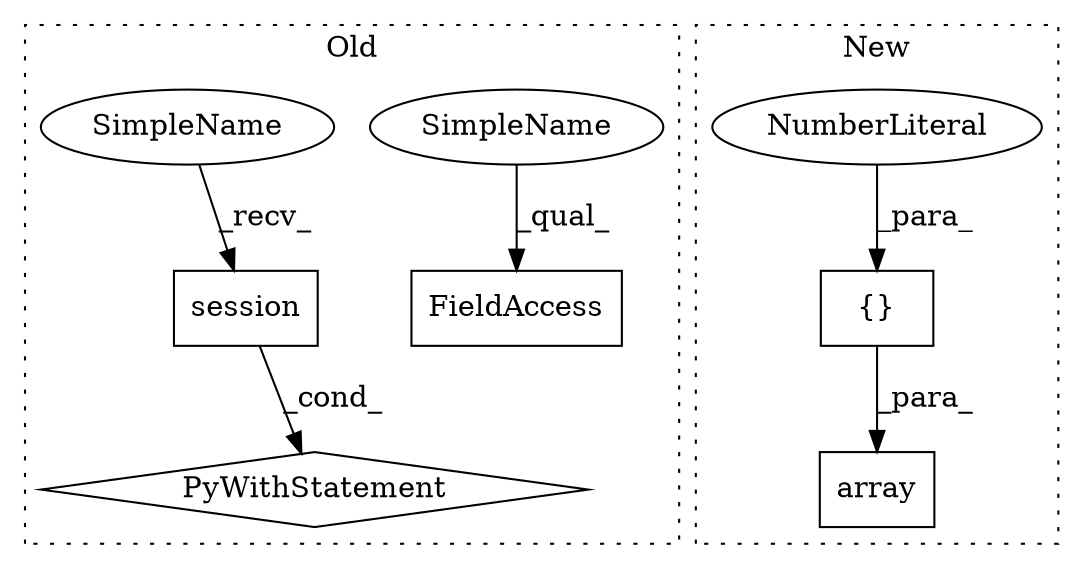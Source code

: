 digraph G {
subgraph cluster0 {
1 [label="session" a="32" s="1127" l="9" shape="box"];
4 [label="PyWithStatement" a="104" s="1112,1136" l="10,2" shape="diamond"];
6 [label="FieldAccess" a="22" s="984" l="10" shape="box"];
7 [label="SimpleName" a="42" s="984" l="4" shape="ellipse"];
8 [label="SimpleName" a="42" s="1122" l="4" shape="ellipse"];
label = "Old";
style="dotted";
}
subgraph cluster1 {
2 [label="{}" a="4" s="965,974" l="1,1" shape="box"];
3 [label="array" a="32" s="948,975" l="6,1" shape="box"];
5 [label="NumberLiteral" a="34" s="971" l="3" shape="ellipse"];
label = "New";
style="dotted";
}
1 -> 4 [label="_cond_"];
2 -> 3 [label="_para_"];
5 -> 2 [label="_para_"];
7 -> 6 [label="_qual_"];
8 -> 1 [label="_recv_"];
}